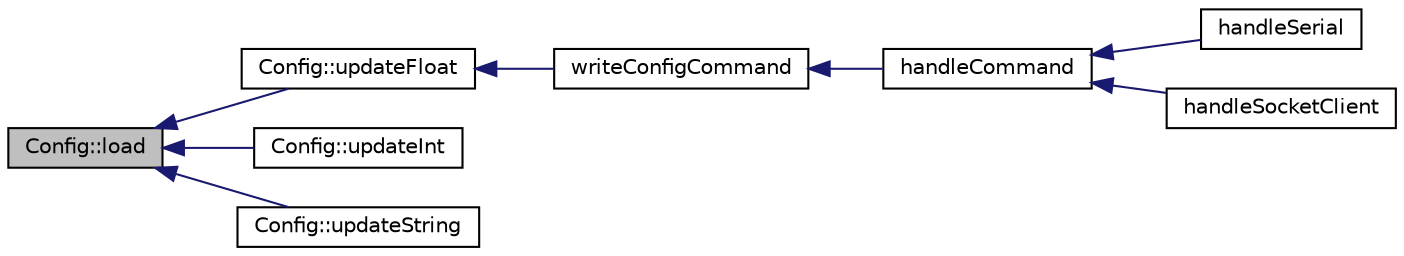 digraph "Config::load"
{
  edge [fontname="Helvetica",fontsize="10",labelfontname="Helvetica",labelfontsize="10"];
  node [fontname="Helvetica",fontsize="10",shape=record];
  rankdir="LR";
  Node14 [label="Config::load",height=0.2,width=0.4,color="black", fillcolor="grey75", style="filled", fontcolor="black"];
  Node14 -> Node15 [dir="back",color="midnightblue",fontsize="10",style="solid",fontname="Helvetica"];
  Node15 [label="Config::updateFloat",height=0.2,width=0.4,color="black", fillcolor="white", style="filled",URL="$class_config.html#a3844877d4dc6bdcb085dacf5abfdb0f1"];
  Node15 -> Node16 [dir="back",color="midnightblue",fontsize="10",style="solid",fontname="Helvetica"];
  Node16 [label="writeConfigCommand",height=0.2,width=0.4,color="black", fillcolor="white", style="filled",URL="$handle_controls_8cpp.html#a080baa58b224c1b1865dd2d9426e1be8"];
  Node16 -> Node17 [dir="back",color="midnightblue",fontsize="10",style="solid",fontname="Helvetica"];
  Node17 [label="handleCommand",height=0.2,width=0.4,color="black", fillcolor="white", style="filled",URL="$handle_controls_8h.html#a4acbbcfe3d8e6d51b3b88c436394f69c"];
  Node17 -> Node18 [dir="back",color="midnightblue",fontsize="10",style="solid",fontname="Helvetica"];
  Node18 [label="handleSerial",height=0.2,width=0.4,color="black", fillcolor="white", style="filled",URL="$handle_controls_8h.html#adfe2fbf5c353b826657ce504ad1713ee"];
  Node17 -> Node19 [dir="back",color="midnightblue",fontsize="10",style="solid",fontname="Helvetica"];
  Node19 [label="handleSocketClient",height=0.2,width=0.4,color="black", fillcolor="white", style="filled",URL="$_my_wi_fi_8h.html#ac83abf0f34d8a4da2128e9e70a4f3d41"];
  Node14 -> Node20 [dir="back",color="midnightblue",fontsize="10",style="solid",fontname="Helvetica"];
  Node20 [label="Config::updateInt",height=0.2,width=0.4,color="black", fillcolor="white", style="filled",URL="$class_config.html#a66c104fe95f9d4e8ef5b0c255b33c2a3"];
  Node14 -> Node21 [dir="back",color="midnightblue",fontsize="10",style="solid",fontname="Helvetica"];
  Node21 [label="Config::updateString",height=0.2,width=0.4,color="black", fillcolor="white", style="filled",URL="$class_config.html#af302d03b39f6072a7ecfdb541bd0297d"];
}
